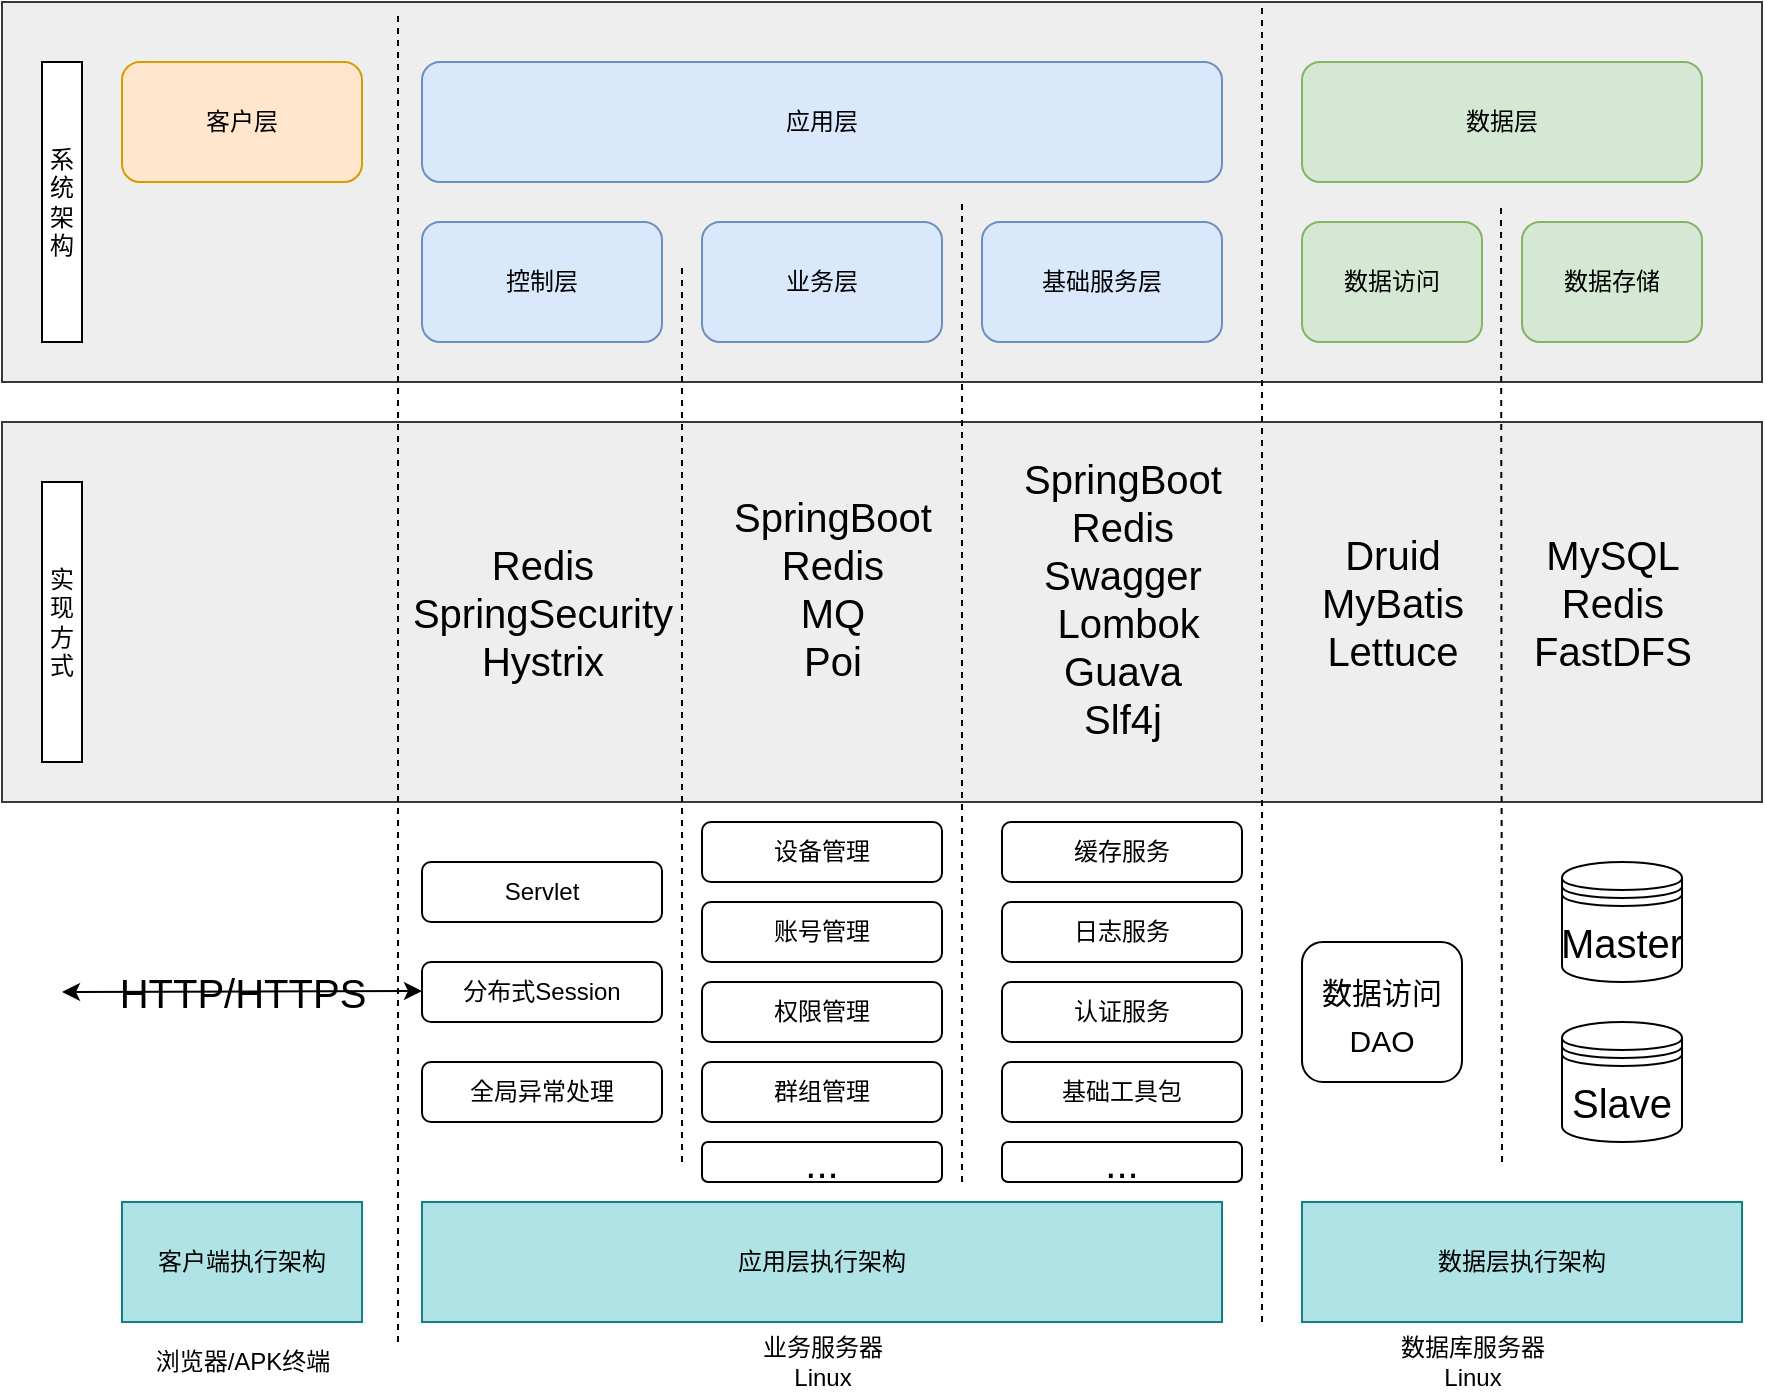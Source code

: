 <mxfile version="12.5.3" type="github"><diagram id="MpMfhEeDNTh7M4FPyJLc" name="第 1 页"><mxGraphModel dx="2249" dy="745" grid="1" gridSize="10" guides="1" tooltips="1" connect="1" arrows="1" fold="1" page="1" pageScale="1" pageWidth="827" pageHeight="1169" math="0" shadow="0"><root><mxCell id="0"/><mxCell id="1" parent="0"/><mxCell id="yV97ogFJOdtofKeOK5qw-80" value="" style="rounded=0;whiteSpace=wrap;html=1;fillColor=#eeeeee;strokeColor=#36393d;" vertex="1" parent="1"><mxGeometry x="-30" y="430" width="880" height="190" as="geometry"/></mxCell><mxCell id="yV97ogFJOdtofKeOK5qw-79" value="" style="rounded=0;whiteSpace=wrap;html=1;fillColor=#eeeeee;strokeColor=#36393d;" vertex="1" parent="1"><mxGeometry x="-30" y="220" width="880" height="190" as="geometry"/></mxCell><mxCell id="yV97ogFJOdtofKeOK5qw-57" value="客户层" style="rounded=1;whiteSpace=wrap;html=1;fillColor=#ffe6cc;strokeColor=#d79b00;" vertex="1" parent="1"><mxGeometry x="30" y="250" width="120" height="60" as="geometry"/></mxCell><mxCell id="yV97ogFJOdtofKeOK5qw-58" value="应用层" style="rounded=1;whiteSpace=wrap;html=1;fillColor=#dae8fc;strokeColor=#6c8ebf;" vertex="1" parent="1"><mxGeometry x="180" y="250" width="400" height="60" as="geometry"/></mxCell><mxCell id="yV97ogFJOdtofKeOK5qw-59" value="数据层" style="rounded=1;whiteSpace=wrap;html=1;fillColor=#d5e8d4;strokeColor=#82b366;" vertex="1" parent="1"><mxGeometry x="620" y="250" width="200" height="60" as="geometry"/></mxCell><mxCell id="yV97ogFJOdtofKeOK5qw-60" value="控制层" style="rounded=1;whiteSpace=wrap;html=1;fillColor=#dae8fc;strokeColor=#6c8ebf;" vertex="1" parent="1"><mxGeometry x="180" y="330" width="120" height="60" as="geometry"/></mxCell><mxCell id="yV97ogFJOdtofKeOK5qw-61" value="业务层" style="rounded=1;whiteSpace=wrap;html=1;fillColor=#dae8fc;strokeColor=#6c8ebf;" vertex="1" parent="1"><mxGeometry x="320" y="330" width="120" height="60" as="geometry"/></mxCell><mxCell id="yV97ogFJOdtofKeOK5qw-62" value="基础服务层" style="rounded=1;whiteSpace=wrap;html=1;fillColor=#dae8fc;strokeColor=#6c8ebf;" vertex="1" parent="1"><mxGeometry x="460" y="330" width="120" height="60" as="geometry"/></mxCell><mxCell id="yV97ogFJOdtofKeOK5qw-63" value="" style="endArrow=none;dashed=1;html=1;" edge="1" parent="1"><mxGeometry width="50" height="50" relative="1" as="geometry"><mxPoint x="168" y="890" as="sourcePoint"/><mxPoint x="168" y="225" as="targetPoint"/></mxGeometry></mxCell><mxCell id="yV97ogFJOdtofKeOK5qw-64" value="" style="endArrow=none;dashed=1;html=1;" edge="1" parent="1"><mxGeometry width="50" height="50" relative="1" as="geometry"><mxPoint x="600" y="880" as="sourcePoint"/><mxPoint x="600" y="223" as="targetPoint"/></mxGeometry></mxCell><mxCell id="yV97ogFJOdtofKeOK5qw-66" value="客户端执行架构" style="rounded=0;whiteSpace=wrap;html=1;fillColor=#b0e3e6;strokeColor=#0e8088;" vertex="1" parent="1"><mxGeometry x="30" y="820" width="120" height="60" as="geometry"/></mxCell><mxCell id="yV97ogFJOdtofKeOK5qw-67" value="应用层执行架构" style="rounded=0;whiteSpace=wrap;html=1;fillColor=#b0e3e6;strokeColor=#0e8088;" vertex="1" parent="1"><mxGeometry x="180" y="820" width="400" height="60" as="geometry"/></mxCell><mxCell id="yV97ogFJOdtofKeOK5qw-68" value="数据层执行架构" style="rounded=0;whiteSpace=wrap;html=1;fillColor=#b0e3e6;strokeColor=#0e8088;" vertex="1" parent="1"><mxGeometry x="620" y="820" width="220" height="60" as="geometry"/></mxCell><mxCell id="yV97ogFJOdtofKeOK5qw-69" value="浏览器/APK终端" style="text;html=1;align=center;verticalAlign=middle;resizable=0;points=[];autosize=1;" vertex="1" parent="1"><mxGeometry x="40" y="890" width="100" height="20" as="geometry"/></mxCell><mxCell id="yV97ogFJOdtofKeOK5qw-70" value="业务服务器&lt;br&gt;Linux" style="text;html=1;align=center;verticalAlign=middle;resizable=0;points=[];autosize=1;" vertex="1" parent="1"><mxGeometry x="340" y="885" width="80" height="30" as="geometry"/></mxCell><mxCell id="yV97ogFJOdtofKeOK5qw-71" value="数据库服务器&lt;br&gt;Linux" style="text;html=1;align=center;verticalAlign=middle;resizable=0;points=[];autosize=1;" vertex="1" parent="1"><mxGeometry x="660" y="885" width="90" height="30" as="geometry"/></mxCell><mxCell id="yV97ogFJOdtofKeOK5qw-72" value="数据访问" style="rounded=1;whiteSpace=wrap;html=1;fillColor=#d5e8d4;strokeColor=#82b366;" vertex="1" parent="1"><mxGeometry x="620" y="330" width="90" height="60" as="geometry"/></mxCell><mxCell id="yV97ogFJOdtofKeOK5qw-73" value="数据存储" style="rounded=1;whiteSpace=wrap;html=1;fillColor=#d5e8d4;strokeColor=#82b366;" vertex="1" parent="1"><mxGeometry x="730" y="330" width="90" height="60" as="geometry"/></mxCell><mxCell id="yV97ogFJOdtofKeOK5qw-74" value="系统架构" style="rounded=0;whiteSpace=wrap;html=1;horizontal=1;" vertex="1" parent="1"><mxGeometry x="-10" y="250" width="20" height="140" as="geometry"/></mxCell><mxCell id="yV97ogFJOdtofKeOK5qw-77" value="实现方式" style="rounded=0;whiteSpace=wrap;html=1;horizontal=1;" vertex="1" parent="1"><mxGeometry x="-10" y="460" width="20" height="140" as="geometry"/></mxCell><mxCell id="yV97ogFJOdtofKeOK5qw-84" value="" style="endArrow=none;dashed=1;html=1;" edge="1" parent="1"><mxGeometry width="50" height="50" relative="1" as="geometry"><mxPoint x="310" y="800" as="sourcePoint"/><mxPoint x="310" y="350" as="targetPoint"/></mxGeometry></mxCell><mxCell id="yV97ogFJOdtofKeOK5qw-85" value="" style="endArrow=none;dashed=1;html=1;" edge="1" parent="1"><mxGeometry width="50" height="50" relative="1" as="geometry"><mxPoint x="450" y="810" as="sourcePoint"/><mxPoint x="450" y="320" as="targetPoint"/></mxGeometry></mxCell><mxCell id="yV97ogFJOdtofKeOK5qw-86" value="" style="endArrow=none;dashed=1;html=1;" edge="1" parent="1"><mxGeometry width="50" height="50" relative="1" as="geometry"><mxPoint x="720" y="800" as="sourcePoint"/><mxPoint x="719.5" y="320" as="targetPoint"/></mxGeometry></mxCell><mxCell id="yV97ogFJOdtofKeOK5qw-87" value="&lt;font style=&quot;font-size: 20px&quot;&gt;MySQL&lt;br&gt;Redis&lt;br&gt;FastDFS&lt;/font&gt;" style="text;html=1;align=center;verticalAlign=middle;resizable=0;points=[];autosize=1;" vertex="1" parent="1"><mxGeometry x="730" y="490" width="90" height="60" as="geometry"/></mxCell><mxCell id="yV97ogFJOdtofKeOK5qw-88" value="&lt;span style=&quot;font-size: 20px&quot;&gt;Druid&lt;/span&gt;&lt;br&gt;&lt;font style=&quot;font-size: 20px&quot;&gt;MyBatis&lt;br&gt;Lettuce&lt;br&gt;&lt;/font&gt;" style="text;html=1;align=center;verticalAlign=middle;resizable=0;points=[];autosize=1;" vertex="1" parent="1"><mxGeometry x="620" y="490" width="90" height="60" as="geometry"/></mxCell><mxCell id="yV97ogFJOdtofKeOK5qw-89" value="缓存服务" style="rounded=1;whiteSpace=wrap;html=1;" vertex="1" parent="1"><mxGeometry x="470" y="630" width="120" height="30" as="geometry"/></mxCell><mxCell id="yV97ogFJOdtofKeOK5qw-90" value="日志服务" style="rounded=1;whiteSpace=wrap;html=1;" vertex="1" parent="1"><mxGeometry x="470" y="670" width="120" height="30" as="geometry"/></mxCell><mxCell id="yV97ogFJOdtofKeOK5qw-91" value="认证服务" style="rounded=1;whiteSpace=wrap;html=1;" vertex="1" parent="1"><mxGeometry x="470" y="710" width="120" height="30" as="geometry"/></mxCell><mxCell id="yV97ogFJOdtofKeOK5qw-92" value="基础工具包" style="rounded=1;whiteSpace=wrap;html=1;" vertex="1" parent="1"><mxGeometry x="470" y="750" width="120" height="30" as="geometry"/></mxCell><mxCell id="yV97ogFJOdtofKeOK5qw-93" value="..." style="rounded=1;whiteSpace=wrap;html=1;fontSize=20;" vertex="1" parent="1"><mxGeometry x="470" y="790" width="120" height="20" as="geometry"/></mxCell><mxCell id="yV97ogFJOdtofKeOK5qw-94" value="&lt;font style=&quot;font-size: 20px&quot;&gt;SpringBoot&lt;br&gt;Redis&lt;br&gt;Swagger&lt;br&gt;&amp;nbsp;Lombok&lt;br&gt;Guava&lt;br&gt;Slf4j&lt;br&gt;&lt;br&gt;&lt;/font&gt;" style="text;html=1;align=center;verticalAlign=middle;resizable=0;points=[];autosize=1;" vertex="1" parent="1"><mxGeometry x="475" y="470" width="110" height="120" as="geometry"/></mxCell><mxCell id="yV97ogFJOdtofKeOK5qw-95" value="&lt;font style=&quot;font-size: 20px&quot;&gt;SpringBoot&lt;br&gt;Redis&lt;br&gt;MQ&lt;br&gt;Poi&lt;br&gt;&lt;br&gt;&lt;/font&gt;" style="text;html=1;align=center;verticalAlign=middle;resizable=0;points=[];autosize=1;" vertex="1" parent="1"><mxGeometry x="330" y="480" width="110" height="90" as="geometry"/></mxCell><mxCell id="yV97ogFJOdtofKeOK5qw-96" value="&lt;font style=&quot;font-size: 20px&quot;&gt;&lt;br&gt;Redis&lt;br&gt;SpringSecurity&lt;br&gt;Hystrix&lt;br&gt;&lt;br&gt;&lt;/font&gt;" style="text;html=1;align=center;verticalAlign=middle;resizable=0;points=[];autosize=1;" vertex="1" parent="1"><mxGeometry x="165" y="480" width="150" height="90" as="geometry"/></mxCell><mxCell id="yV97ogFJOdtofKeOK5qw-99" value="设备管理" style="rounded=1;whiteSpace=wrap;html=1;" vertex="1" parent="1"><mxGeometry x="320" y="630" width="120" height="30" as="geometry"/></mxCell><mxCell id="yV97ogFJOdtofKeOK5qw-100" value="账号管理" style="rounded=1;whiteSpace=wrap;html=1;" vertex="1" parent="1"><mxGeometry x="320" y="670" width="120" height="30" as="geometry"/></mxCell><mxCell id="yV97ogFJOdtofKeOK5qw-101" value="权限管理" style="rounded=1;whiteSpace=wrap;html=1;" vertex="1" parent="1"><mxGeometry x="320" y="710" width="120" height="30" as="geometry"/></mxCell><mxCell id="yV97ogFJOdtofKeOK5qw-102" value="群组管理" style="rounded=1;whiteSpace=wrap;html=1;" vertex="1" parent="1"><mxGeometry x="320" y="750" width="120" height="30" as="geometry"/></mxCell><mxCell id="yV97ogFJOdtofKeOK5qw-103" value="..." style="rounded=1;whiteSpace=wrap;html=1;fontSize=20;" vertex="1" parent="1"><mxGeometry x="320" y="790" width="120" height="20" as="geometry"/></mxCell><mxCell id="yV97ogFJOdtofKeOK5qw-105" value="Master" style="shape=datastore;whiteSpace=wrap;html=1;fontSize=20;" vertex="1" parent="1"><mxGeometry x="750" y="650" width="60" height="60" as="geometry"/></mxCell><mxCell id="yV97ogFJOdtofKeOK5qw-106" value="Slave" style="shape=datastore;whiteSpace=wrap;html=1;fontSize=20;" vertex="1" parent="1"><mxGeometry x="750" y="730" width="60" height="60" as="geometry"/></mxCell><mxCell id="yV97ogFJOdtofKeOK5qw-107" value="&lt;font style=&quot;font-size: 15px&quot;&gt;数据访问DAO&lt;/font&gt;" style="rounded=1;whiteSpace=wrap;html=1;fontSize=20;" vertex="1" parent="1"><mxGeometry x="620" y="690" width="80" height="70" as="geometry"/></mxCell><mxCell id="yV97ogFJOdtofKeOK5qw-108" value="Servlet" style="rounded=1;whiteSpace=wrap;html=1;" vertex="1" parent="1"><mxGeometry x="180" y="650" width="120" height="30" as="geometry"/></mxCell><mxCell id="yV97ogFJOdtofKeOK5qw-109" value="分布式Session" style="rounded=1;whiteSpace=wrap;html=1;" vertex="1" parent="1"><mxGeometry x="180" y="700" width="120" height="30" as="geometry"/></mxCell><mxCell id="yV97ogFJOdtofKeOK5qw-110" value="全局异常处理" style="rounded=1;whiteSpace=wrap;html=1;" vertex="1" parent="1"><mxGeometry x="180" y="750" width="120" height="30" as="geometry"/></mxCell><mxCell id="yV97ogFJOdtofKeOK5qw-111" value="" style="endArrow=classic;startArrow=classic;html=1;fontSize=20;" edge="1" parent="1"><mxGeometry width="50" height="50" relative="1" as="geometry"><mxPoint y="715" as="sourcePoint"/><mxPoint x="180" y="714.5" as="targetPoint"/></mxGeometry></mxCell><mxCell id="yV97ogFJOdtofKeOK5qw-112" value="HTTP/HTTPS" style="text;html=1;align=center;verticalAlign=middle;resizable=0;points=[];autosize=1;fontSize=20;" vertex="1" parent="1"><mxGeometry x="20" y="700" width="140" height="30" as="geometry"/></mxCell></root></mxGraphModel></diagram></mxfile>